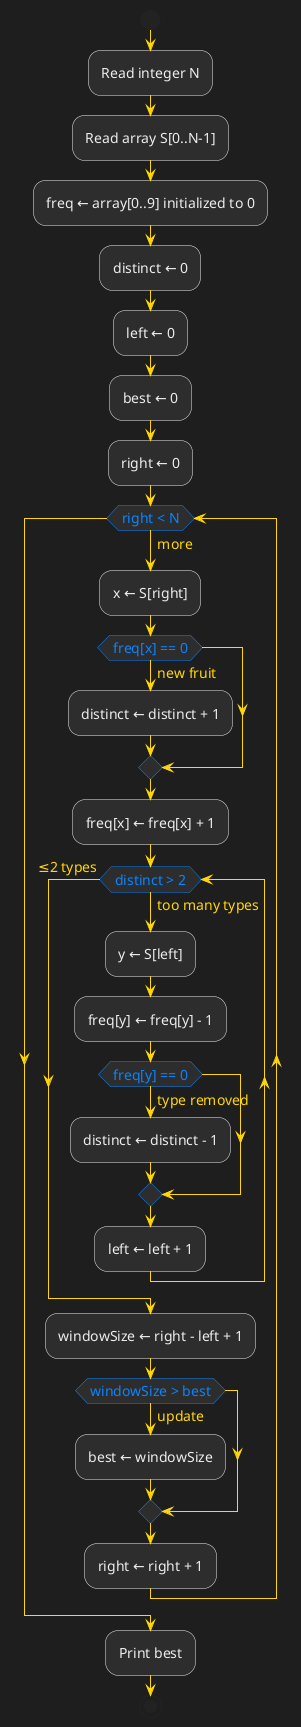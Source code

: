 @startuml TD

skinparam BackgroundColor #1e1e1e
skinparam Shadowing false

skinparam DefaultFontName "Apple SD Gothic Neo"
skinparam DefaultFontColor #ececec
skinparam DefaultFontSize 14

skinparam ActivityBackgroundColor #2d2d2d
skinparam ActivityBorderColor #ececec
skinparam ActivityFontColor #ececec

skinparam ActivityDiamondBackgroundColor #2D2D2D
skinparam ActivityDiamondBorderColor     #0A84FF
skinparam ActivityDiamondFontColor       #0A84FF

skinparam ArrowColor               #FFD60A
skinparam ArrowFontColor           #FFD60A

skinparam PartitionBackgroundColor #2A2A2A
skinparam PartitionBorderColor     #0A84FF
skinparam PartitionFontColor       #ECECEC
skinparam PartitionRoundCorner     8

skinparam NoteBackgroundColor      #3A3A3C
skinparam NoteBorderColor          #636366
skinparam NoteFontColor            #ECECEC
skinparam Padding 3

| Main |
start

:Read integer N;
:Read array S[0..N-1];

:freq ← array[0..9] initialized to 0;
:distinct ← 0;
:left ← 0;
:best ← 0;

:right ← 0;

while (right < N) is (more)
    :x ← S[right];
    if (freq[x] == 0) then (new fruit)
        :distinct ← distinct + 1;
    endif
    :freq[x] ← freq[x] + 1;

    while (distinct > 2) is (too many types)
        :y ← S[left];
        :freq[y] ← freq[y] - 1;
        if (freq[y] == 0) then (type removed)
            :distinct ← distinct - 1;
        endif
        :left ← left + 1;
    endwhile (≤2 types)

    :windowSize ← right - left + 1;
    if (windowSize > best) then (update)
        :best ← windowSize;
    endif

    :right ← right + 1;
endwhile

:Print best;
stop
@enduml